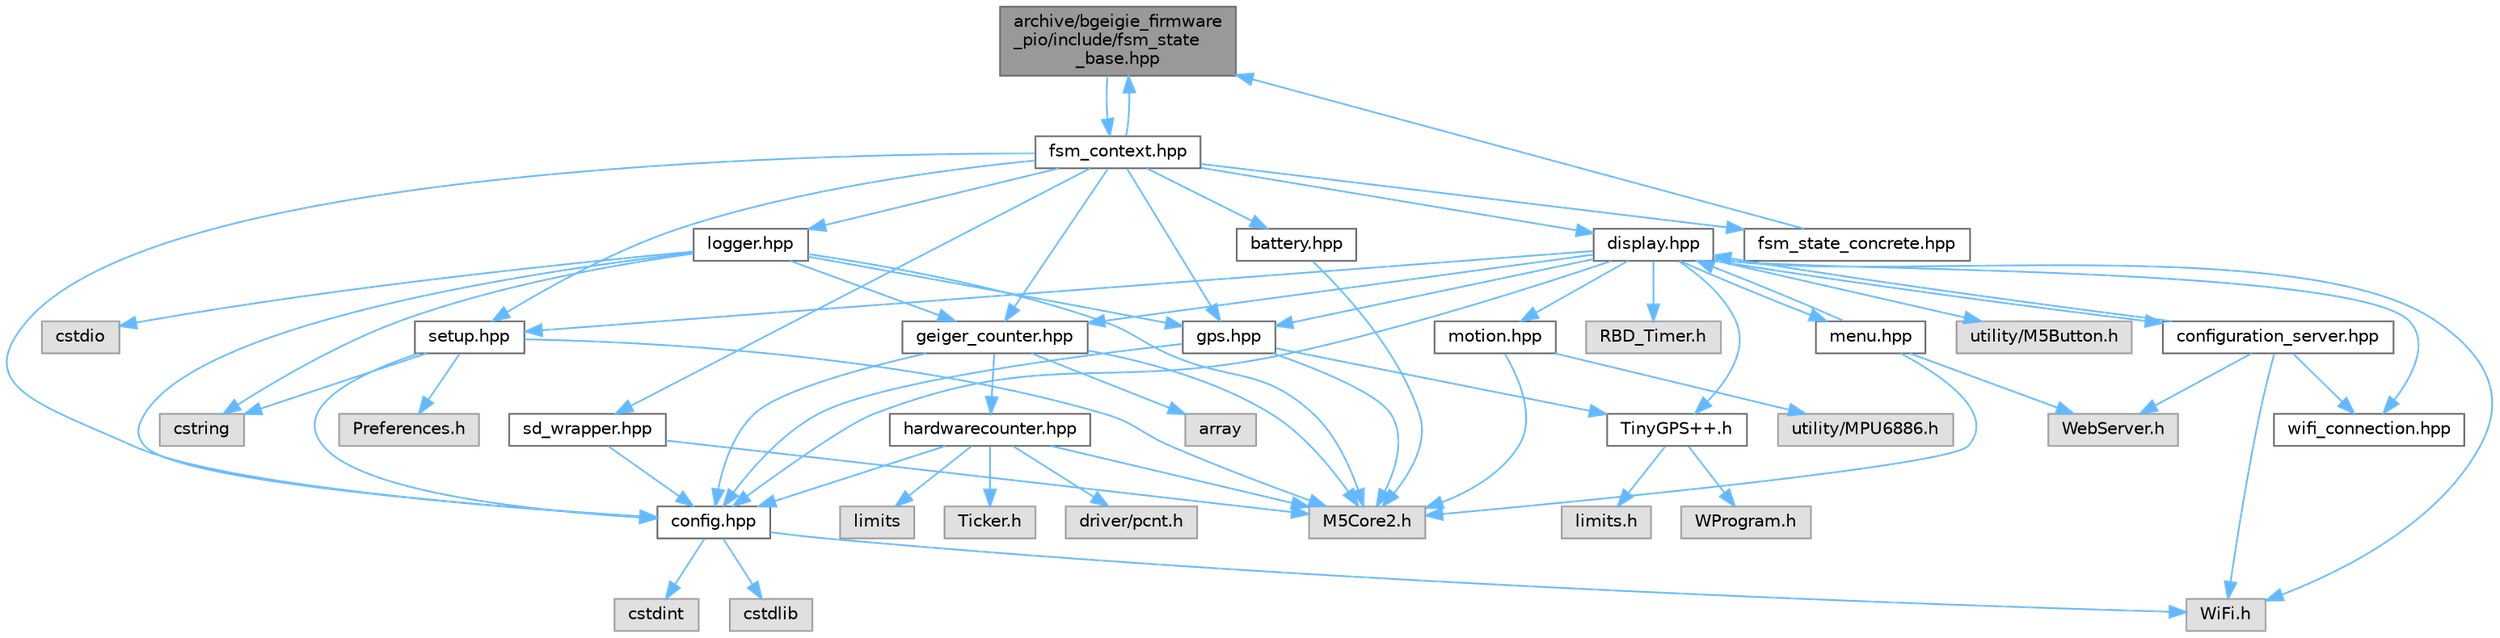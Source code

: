 digraph "archive/bgeigie_firmware_pio/include/fsm_state_base.hpp"
{
 // LATEX_PDF_SIZE
  bgcolor="transparent";
  edge [fontname=Helvetica,fontsize=10,labelfontname=Helvetica,labelfontsize=10];
  node [fontname=Helvetica,fontsize=10,shape=box,height=0.2,width=0.4];
  Node1 [id="Node000001",label="archive/bgeigie_firmware\l_pio/include/fsm_state\l_base.hpp",height=0.2,width=0.4,color="gray40", fillcolor="grey60", style="filled", fontcolor="black",tooltip=" "];
  Node1 -> Node2 [id="edge64_Node000001_Node000002",color="steelblue1",style="solid",tooltip=" "];
  Node2 [id="Node000002",label="fsm_context.hpp",height=0.2,width=0.4,color="grey40", fillcolor="white", style="filled",URL="$include_2fsm__context_8hpp.html",tooltip=" "];
  Node2 -> Node3 [id="edge65_Node000002_Node000003",color="steelblue1",style="solid",tooltip=" "];
  Node3 [id="Node000003",label="config.hpp",height=0.2,width=0.4,color="grey40", fillcolor="white", style="filled",URL="$include_2config_8hpp.html",tooltip=" "];
  Node3 -> Node4 [id="edge66_Node000003_Node000004",color="steelblue1",style="solid",tooltip=" "];
  Node4 [id="Node000004",label="cstdint",height=0.2,width=0.4,color="grey60", fillcolor="#E0E0E0", style="filled",tooltip=" "];
  Node3 -> Node5 [id="edge67_Node000003_Node000005",color="steelblue1",style="solid",tooltip=" "];
  Node5 [id="Node000005",label="cstdlib",height=0.2,width=0.4,color="grey60", fillcolor="#E0E0E0", style="filled",tooltip=" "];
  Node3 -> Node6 [id="edge68_Node000003_Node000006",color="steelblue1",style="solid",tooltip=" "];
  Node6 [id="Node000006",label="WiFi.h",height=0.2,width=0.4,color="grey60", fillcolor="#E0E0E0", style="filled",tooltip=" "];
  Node2 -> Node7 [id="edge69_Node000002_Node000007",color="steelblue1",style="solid",tooltip=" "];
  Node7 [id="Node000007",label="battery.hpp",height=0.2,width=0.4,color="grey40", fillcolor="white", style="filled",URL="$include_2battery_8hpp.html",tooltip=" "];
  Node7 -> Node8 [id="edge70_Node000007_Node000008",color="steelblue1",style="solid",tooltip=" "];
  Node8 [id="Node000008",label="M5Core2.h",height=0.2,width=0.4,color="grey60", fillcolor="#E0E0E0", style="filled",tooltip=" "];
  Node2 -> Node9 [id="edge71_Node000002_Node000009",color="steelblue1",style="solid",tooltip=" "];
  Node9 [id="Node000009",label="geiger_counter.hpp",height=0.2,width=0.4,color="grey40", fillcolor="white", style="filled",URL="$include_2geiger__counter_8hpp.html",tooltip=" "];
  Node9 -> Node10 [id="edge72_Node000009_Node000010",color="steelblue1",style="solid",tooltip=" "];
  Node10 [id="Node000010",label="array",height=0.2,width=0.4,color="grey60", fillcolor="#E0E0E0", style="filled",tooltip=" "];
  Node9 -> Node8 [id="edge73_Node000009_Node000008",color="steelblue1",style="solid",tooltip=" "];
  Node9 -> Node3 [id="edge74_Node000009_Node000003",color="steelblue1",style="solid",tooltip=" "];
  Node9 -> Node11 [id="edge75_Node000009_Node000011",color="steelblue1",style="solid",tooltip=" "];
  Node11 [id="Node000011",label="hardwarecounter.hpp",height=0.2,width=0.4,color="grey40", fillcolor="white", style="filled",URL="$include_2hardwarecounter_8hpp.html",tooltip=" "];
  Node11 -> Node12 [id="edge76_Node000011_Node000012",color="steelblue1",style="solid",tooltip=" "];
  Node12 [id="Node000012",label="limits",height=0.2,width=0.4,color="grey60", fillcolor="#E0E0E0", style="filled",tooltip=" "];
  Node11 -> Node8 [id="edge77_Node000011_Node000008",color="steelblue1",style="solid",tooltip=" "];
  Node11 -> Node13 [id="edge78_Node000011_Node000013",color="steelblue1",style="solid",tooltip=" "];
  Node13 [id="Node000013",label="Ticker.h",height=0.2,width=0.4,color="grey60", fillcolor="#E0E0E0", style="filled",tooltip=" "];
  Node11 -> Node14 [id="edge79_Node000011_Node000014",color="steelblue1",style="solid",tooltip=" "];
  Node14 [id="Node000014",label="driver/pcnt.h",height=0.2,width=0.4,color="grey60", fillcolor="#E0E0E0", style="filled",tooltip=" "];
  Node11 -> Node3 [id="edge80_Node000011_Node000003",color="steelblue1",style="solid",tooltip=" "];
  Node2 -> Node15 [id="edge81_Node000002_Node000015",color="steelblue1",style="solid",tooltip=" "];
  Node15 [id="Node000015",label="gps.hpp",height=0.2,width=0.4,color="grey40", fillcolor="white", style="filled",URL="$include_2gps_8hpp.html",tooltip=" "];
  Node15 -> Node8 [id="edge82_Node000015_Node000008",color="steelblue1",style="solid",tooltip=" "];
  Node15 -> Node16 [id="edge83_Node000015_Node000016",color="steelblue1",style="solid",tooltip=" "];
  Node16 [id="Node000016",label="TinyGPS++.h",height=0.2,width=0.4,color="grey40", fillcolor="white", style="filled",URL="$include_2_tiny_g_p_s_09_09_8h.html",tooltip=" "];
  Node16 -> Node17 [id="edge84_Node000016_Node000017",color="steelblue1",style="solid",tooltip=" "];
  Node17 [id="Node000017",label="WProgram.h",height=0.2,width=0.4,color="grey60", fillcolor="#E0E0E0", style="filled",tooltip=" "];
  Node16 -> Node18 [id="edge85_Node000016_Node000018",color="steelblue1",style="solid",tooltip=" "];
  Node18 [id="Node000018",label="limits.h",height=0.2,width=0.4,color="grey60", fillcolor="#E0E0E0", style="filled",tooltip=" "];
  Node15 -> Node3 [id="edge86_Node000015_Node000003",color="steelblue1",style="solid",tooltip=" "];
  Node2 -> Node19 [id="edge87_Node000002_Node000019",color="steelblue1",style="solid",tooltip=" "];
  Node19 [id="Node000019",label="setup.hpp",height=0.2,width=0.4,color="grey40", fillcolor="white", style="filled",URL="$include_2setup_8hpp.html",tooltip=" "];
  Node19 -> Node20 [id="edge88_Node000019_Node000020",color="steelblue1",style="solid",tooltip=" "];
  Node20 [id="Node000020",label="cstring",height=0.2,width=0.4,color="grey60", fillcolor="#E0E0E0", style="filled",tooltip=" "];
  Node19 -> Node8 [id="edge89_Node000019_Node000008",color="steelblue1",style="solid",tooltip=" "];
  Node19 -> Node3 [id="edge90_Node000019_Node000003",color="steelblue1",style="solid",tooltip=" "];
  Node19 -> Node21 [id="edge91_Node000019_Node000021",color="steelblue1",style="solid",tooltip=" "];
  Node21 [id="Node000021",label="Preferences.h",height=0.2,width=0.4,color="grey60", fillcolor="#E0E0E0", style="filled",tooltip=" "];
  Node2 -> Node22 [id="edge92_Node000002_Node000022",color="steelblue1",style="solid",tooltip=" "];
  Node22 [id="Node000022",label="display.hpp",height=0.2,width=0.4,color="grey40", fillcolor="white", style="filled",URL="$include_2display_8hpp.html",tooltip=" "];
  Node22 -> Node16 [id="edge93_Node000022_Node000016",color="steelblue1",style="solid",tooltip=" "];
  Node22 -> Node6 [id="edge94_Node000022_Node000006",color="steelblue1",style="solid",tooltip=" "];
  Node22 -> Node3 [id="edge95_Node000022_Node000003",color="steelblue1",style="solid",tooltip=" "];
  Node22 -> Node19 [id="edge96_Node000022_Node000019",color="steelblue1",style="solid",tooltip=" "];
  Node22 -> Node15 [id="edge97_Node000022_Node000015",color="steelblue1",style="solid",tooltip=" "];
  Node22 -> Node9 [id="edge98_Node000022_Node000009",color="steelblue1",style="solid",tooltip=" "];
  Node22 -> Node23 [id="edge99_Node000022_Node000023",color="steelblue1",style="solid",tooltip=" "];
  Node23 [id="Node000023",label="utility/M5Button.h",height=0.2,width=0.4,color="grey60", fillcolor="#E0E0E0", style="filled",tooltip=" "];
  Node22 -> Node24 [id="edge100_Node000022_Node000024",color="steelblue1",style="solid",tooltip=" "];
  Node24 [id="Node000024",label="RBD_Timer.h",height=0.2,width=0.4,color="grey60", fillcolor="#E0E0E0", style="filled",tooltip=" "];
  Node22 -> Node25 [id="edge101_Node000022_Node000025",color="steelblue1",style="solid",tooltip=" "];
  Node25 [id="Node000025",label="motion.hpp",height=0.2,width=0.4,color="grey40", fillcolor="white", style="filled",URL="$motion_8hpp.html",tooltip=" "];
  Node25 -> Node8 [id="edge102_Node000025_Node000008",color="steelblue1",style="solid",tooltip=" "];
  Node25 -> Node26 [id="edge103_Node000025_Node000026",color="steelblue1",style="solid",tooltip=" "];
  Node26 [id="Node000026",label="utility/MPU6886.h",height=0.2,width=0.4,color="grey60", fillcolor="#E0E0E0", style="filled",tooltip=" "];
  Node22 -> Node27 [id="edge104_Node000022_Node000027",color="steelblue1",style="solid",tooltip=" "];
  Node27 [id="Node000027",label="menu.hpp",height=0.2,width=0.4,color="grey40", fillcolor="white", style="filled",URL="$menu_8hpp.html",tooltip=" "];
  Node27 -> Node8 [id="edge105_Node000027_Node000008",color="steelblue1",style="solid",tooltip=" "];
  Node27 -> Node22 [id="edge106_Node000027_Node000022",color="steelblue1",style="solid",tooltip=" "];
  Node27 -> Node28 [id="edge107_Node000027_Node000028",color="steelblue1",style="solid",tooltip=" "];
  Node28 [id="Node000028",label="WebServer.h",height=0.2,width=0.4,color="grey60", fillcolor="#E0E0E0", style="filled",tooltip=" "];
  Node22 -> Node29 [id="edge108_Node000022_Node000029",color="steelblue1",style="solid",tooltip=" "];
  Node29 [id="Node000029",label="wifi_connection.hpp",height=0.2,width=0.4,color="grey40", fillcolor="white", style="filled",URL="$wifi__connection_8hpp.html",tooltip=" "];
  Node22 -> Node30 [id="edge109_Node000022_Node000030",color="steelblue1",style="solid",tooltip=" "];
  Node30 [id="Node000030",label="configuration_server.hpp",height=0.2,width=0.4,color="grey40", fillcolor="white", style="filled",URL="$configuration__server_8hpp.html",tooltip=" "];
  Node30 -> Node6 [id="edge110_Node000030_Node000006",color="steelblue1",style="solid",tooltip=" "];
  Node30 -> Node28 [id="edge111_Node000030_Node000028",color="steelblue1",style="solid",tooltip=" "];
  Node30 -> Node22 [id="edge112_Node000030_Node000022",color="steelblue1",style="solid",tooltip=" "];
  Node30 -> Node29 [id="edge113_Node000030_Node000029",color="steelblue1",style="solid",tooltip=" "];
  Node2 -> Node31 [id="edge114_Node000002_Node000031",color="steelblue1",style="solid",tooltip=" "];
  Node31 [id="Node000031",label="logger.hpp",height=0.2,width=0.4,color="grey40", fillcolor="white", style="filled",URL="$include_2logger_8hpp.html",tooltip=" "];
  Node31 -> Node8 [id="edge115_Node000031_Node000008",color="steelblue1",style="solid",tooltip=" "];
  Node31 -> Node3 [id="edge116_Node000031_Node000003",color="steelblue1",style="solid",tooltip=" "];
  Node31 -> Node32 [id="edge117_Node000031_Node000032",color="steelblue1",style="solid",tooltip=" "];
  Node32 [id="Node000032",label="cstdio",height=0.2,width=0.4,color="grey60", fillcolor="#E0E0E0", style="filled",tooltip=" "];
  Node31 -> Node20 [id="edge118_Node000031_Node000020",color="steelblue1",style="solid",tooltip=" "];
  Node31 -> Node15 [id="edge119_Node000031_Node000015",color="steelblue1",style="solid",tooltip=" "];
  Node31 -> Node9 [id="edge120_Node000031_Node000009",color="steelblue1",style="solid",tooltip=" "];
  Node2 -> Node33 [id="edge121_Node000002_Node000033",color="steelblue1",style="solid",tooltip=" "];
  Node33 [id="Node000033",label="sd_wrapper.hpp",height=0.2,width=0.4,color="grey40", fillcolor="white", style="filled",URL="$include_2sd__wrapper_8hpp.html",tooltip=" "];
  Node33 -> Node8 [id="edge122_Node000033_Node000008",color="steelblue1",style="solid",tooltip=" "];
  Node33 -> Node3 [id="edge123_Node000033_Node000003",color="steelblue1",style="solid",tooltip=" "];
  Node2 -> Node1 [id="edge124_Node000002_Node000001",color="steelblue1",style="solid",tooltip=" "];
  Node2 -> Node34 [id="edge125_Node000002_Node000034",color="steelblue1",style="solid",tooltip=" "];
  Node34 [id="Node000034",label="fsm_state_concrete.hpp",height=0.2,width=0.4,color="grey40", fillcolor="white", style="filled",URL="$include_2fsm__state__concrete_8hpp.html",tooltip=" "];
  Node34 -> Node1 [id="edge126_Node000034_Node000001",color="steelblue1",style="solid",tooltip=" "];
}
